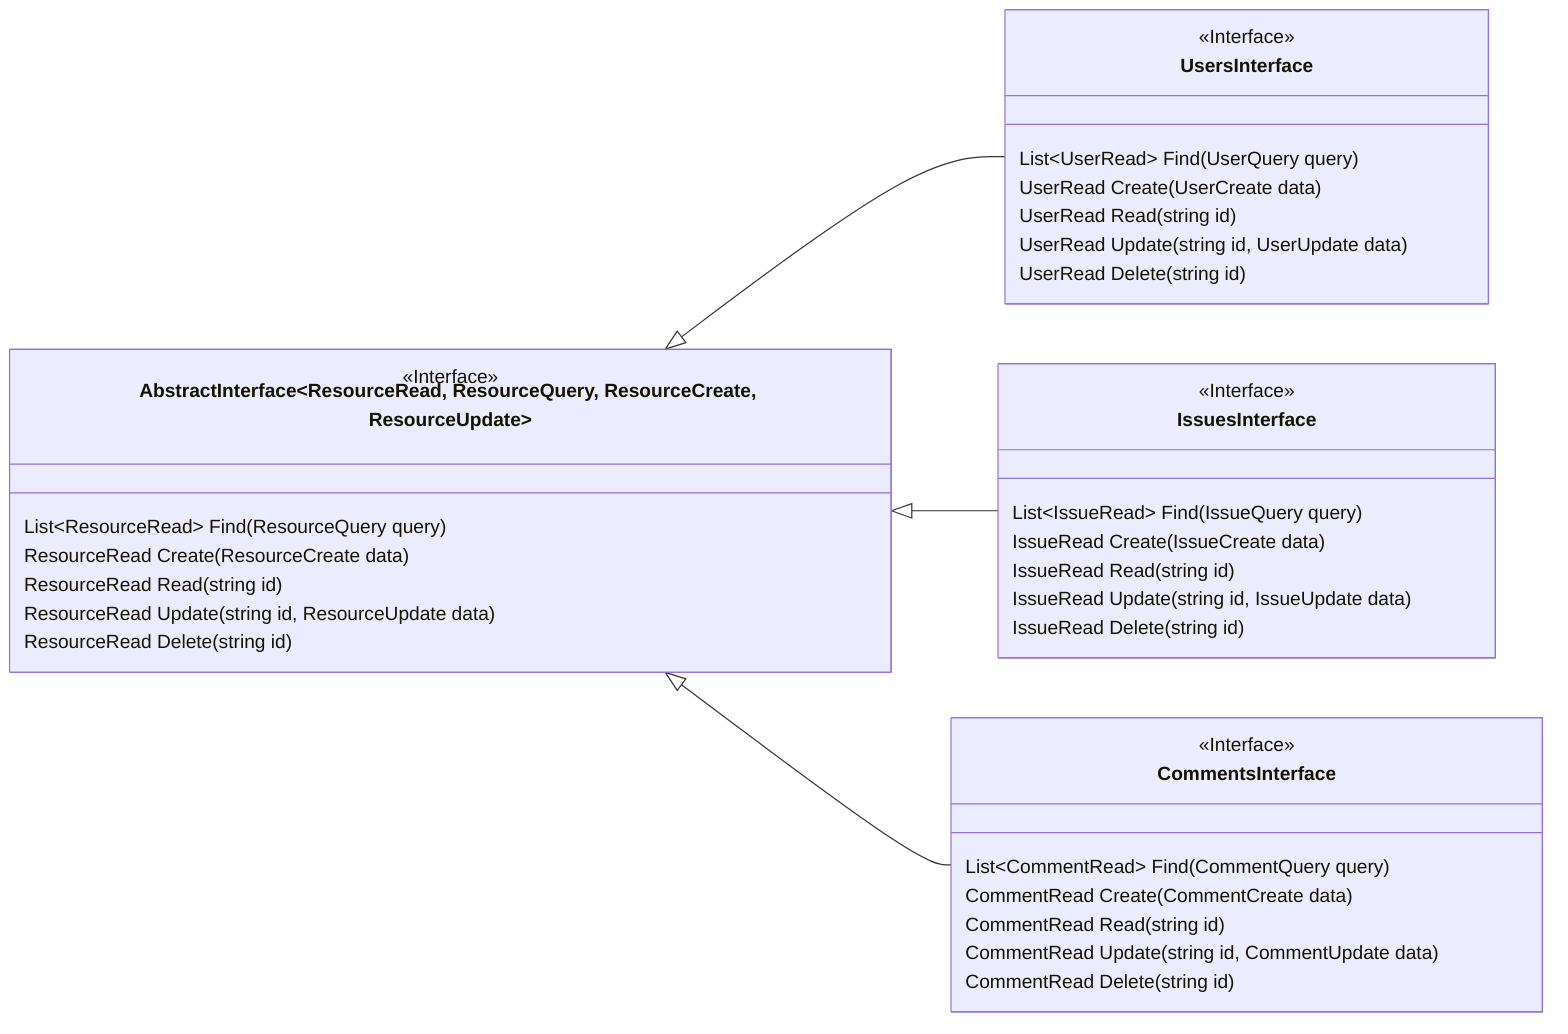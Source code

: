 classDiagram

    direction LR

    class AbstractInterface~ResourceRead, ResourceQuery, ResourceCreate, ResourceUpdate~ {
        <<Interface>>
        List~ResourceRead~ Find(ResourceQuery query)
        ResourceRead Create(ResourceCreate data)
        ResourceRead Read(string id)
        ResourceRead Update(string id, ResourceUpdate data)
        ResourceRead Delete(string id)
    }

    class UsersInterface {
        <<Interface>>
        List~UserRead~ Find(UserQuery query)
        UserRead Create(UserCreate data)
        UserRead Read(string id)
        UserRead Update(string id, UserUpdate data)
        UserRead Delete(string id)
    }

    class IssuesInterface {
        <<Interface>>
        List~IssueRead~ Find(IssueQuery query)
        IssueRead Create(IssueCreate data)
        IssueRead Read(string id)
        IssueRead Update(string id, IssueUpdate data)
        IssueRead Delete(string id)
    }

    class CommentsInterface {
        <<Interface>>
        List~CommentRead~ Find(CommentQuery query)
        CommentRead Create(CommentCreate data)
        CommentRead Read(string id)
        CommentRead Update(string id, CommentUpdate data)
        CommentRead Delete(string id)
    }
    
    AbstractInterface <|-- UsersInterface
    AbstractInterface <|-- IssuesInterface
    AbstractInterface <|-- CommentsInterface